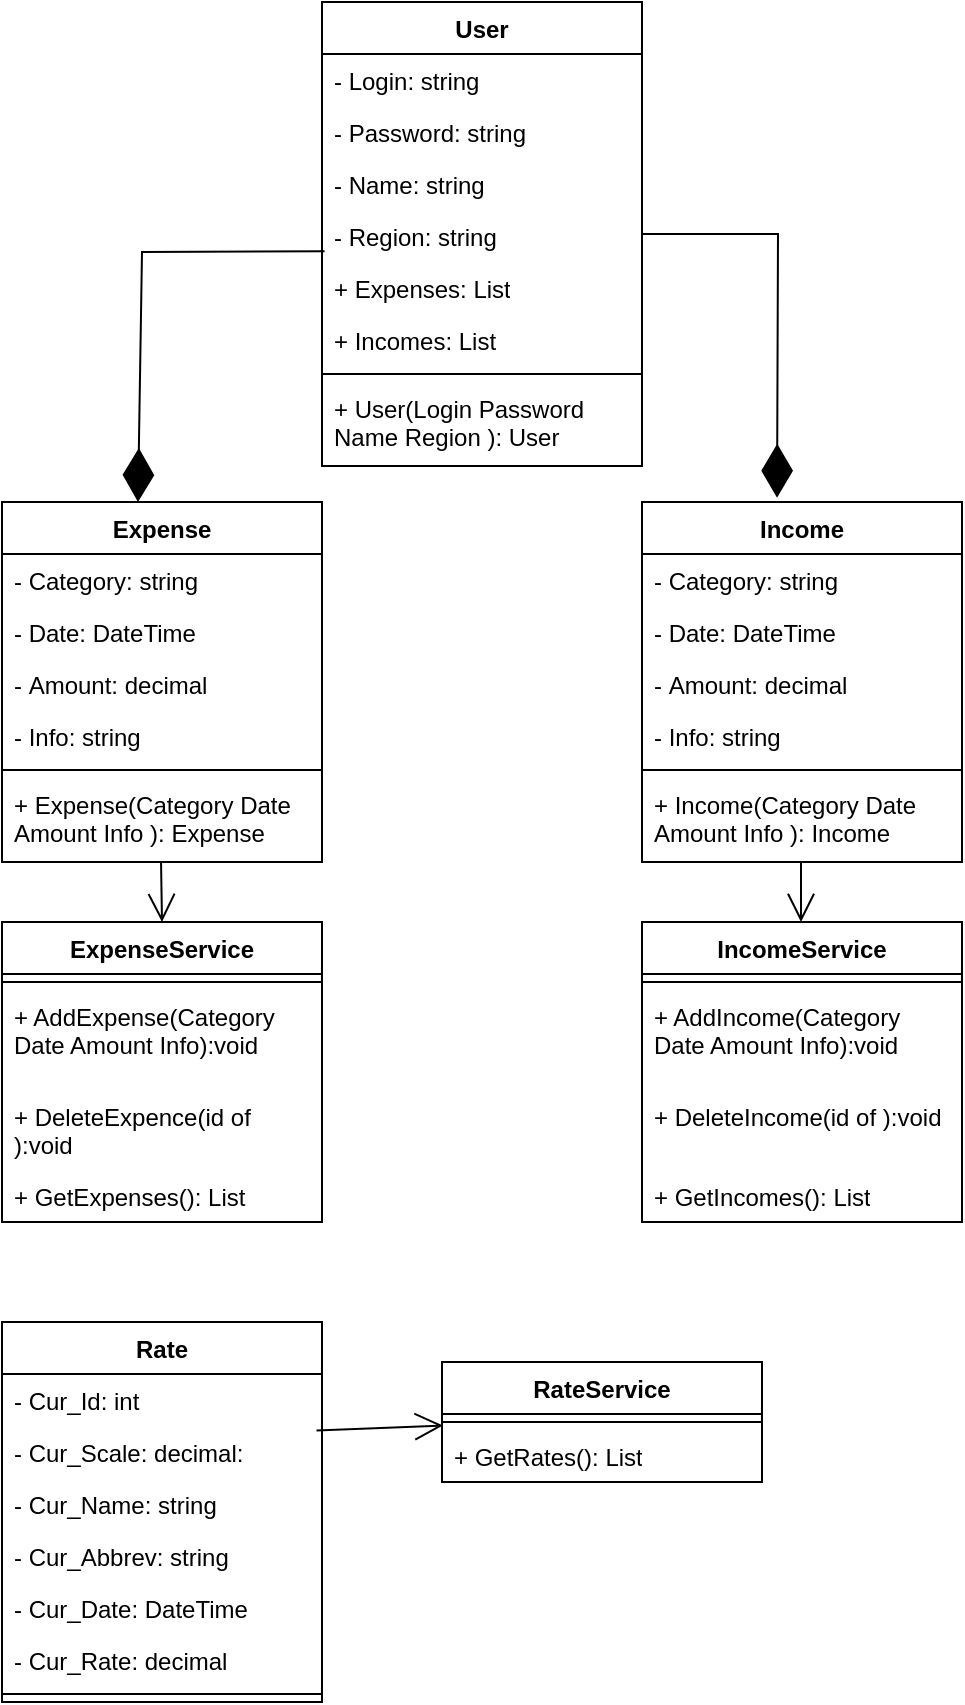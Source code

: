<mxfile version="23.1.7" type="device">
  <diagram id="C5RBs43oDa-KdzZeNtuy" name="Page-1">
    <mxGraphModel dx="1050" dy="565" grid="1" gridSize="10" guides="1" tooltips="1" connect="1" arrows="1" fold="1" page="1" pageScale="1" pageWidth="827" pageHeight="1169" math="0" shadow="0">
      <root>
        <mxCell id="WIyWlLk6GJQsqaUBKTNV-0" />
        <mxCell id="WIyWlLk6GJQsqaUBKTNV-1" parent="WIyWlLk6GJQsqaUBKTNV-0" />
        <mxCell id="kZISuYsPmH-AkigV5T6V-1" value="User" style="swimlane;fontStyle=1;align=center;verticalAlign=top;childLayout=stackLayout;horizontal=1;startSize=26;horizontalStack=0;resizeParent=1;resizeParentMax=0;resizeLast=0;collapsible=1;marginBottom=0;whiteSpace=wrap;html=1;" parent="WIyWlLk6GJQsqaUBKTNV-1" vertex="1">
          <mxGeometry x="260" y="10" width="160" height="232" as="geometry" />
        </mxCell>
        <mxCell id="kZISuYsPmH-AkigV5T6V-2" value="- Login: string&lt;div&gt;&lt;br/&gt;&lt;/div&gt;" style="text;strokeColor=none;fillColor=none;align=left;verticalAlign=top;spacingLeft=4;spacingRight=4;overflow=hidden;rotatable=0;points=[[0,0.5],[1,0.5]];portConstraint=eastwest;whiteSpace=wrap;html=1;" parent="kZISuYsPmH-AkigV5T6V-1" vertex="1">
          <mxGeometry y="26" width="160" height="26" as="geometry" />
        </mxCell>
        <mxCell id="kZISuYsPmH-AkigV5T6V-7" value="- Password: string&lt;div&gt;&lt;br/&gt;&lt;/div&gt;" style="text;strokeColor=none;fillColor=none;align=left;verticalAlign=top;spacingLeft=4;spacingRight=4;overflow=hidden;rotatable=0;points=[[0,0.5],[1,0.5]];portConstraint=eastwest;whiteSpace=wrap;html=1;" parent="kZISuYsPmH-AkigV5T6V-1" vertex="1">
          <mxGeometry y="52" width="160" height="26" as="geometry" />
        </mxCell>
        <mxCell id="kZISuYsPmH-AkigV5T6V-6" value="-&amp;nbsp;Name: string" style="text;strokeColor=none;fillColor=none;align=left;verticalAlign=top;spacingLeft=4;spacingRight=4;overflow=hidden;rotatable=0;points=[[0,0.5],[1,0.5]];portConstraint=eastwest;whiteSpace=wrap;html=1;" parent="kZISuYsPmH-AkigV5T6V-1" vertex="1">
          <mxGeometry y="78" width="160" height="26" as="geometry" />
        </mxCell>
        <mxCell id="kZISuYsPmH-AkigV5T6V-8" value="- Region: string" style="text;strokeColor=none;fillColor=none;align=left;verticalAlign=top;spacingLeft=4;spacingRight=4;overflow=hidden;rotatable=0;points=[[0,0.5],[1,0.5]];portConstraint=eastwest;whiteSpace=wrap;html=1;" parent="kZISuYsPmH-AkigV5T6V-1" vertex="1">
          <mxGeometry y="104" width="160" height="26" as="geometry" />
        </mxCell>
        <mxCell id="kZISuYsPmH-AkigV5T6V-46" value="+ Expenses: List" style="text;strokeColor=none;fillColor=none;align=left;verticalAlign=top;spacingLeft=4;spacingRight=4;overflow=hidden;rotatable=0;points=[[0,0.5],[1,0.5]];portConstraint=eastwest;whiteSpace=wrap;html=1;" parent="kZISuYsPmH-AkigV5T6V-1" vertex="1">
          <mxGeometry y="130" width="160" height="26" as="geometry" />
        </mxCell>
        <mxCell id="kZISuYsPmH-AkigV5T6V-47" value="+ Incomes: List" style="text;strokeColor=none;fillColor=none;align=left;verticalAlign=top;spacingLeft=4;spacingRight=4;overflow=hidden;rotatable=0;points=[[0,0.5],[1,0.5]];portConstraint=eastwest;whiteSpace=wrap;html=1;" parent="kZISuYsPmH-AkigV5T6V-1" vertex="1">
          <mxGeometry y="156" width="160" height="26" as="geometry" />
        </mxCell>
        <mxCell id="kZISuYsPmH-AkigV5T6V-3" value="" style="line;strokeWidth=1;fillColor=none;align=left;verticalAlign=middle;spacingTop=-1;spacingLeft=3;spacingRight=3;rotatable=0;labelPosition=right;points=[];portConstraint=eastwest;strokeColor=inherit;" parent="kZISuYsPmH-AkigV5T6V-1" vertex="1">
          <mxGeometry y="182" width="160" height="8" as="geometry" />
        </mxCell>
        <mxCell id="kZISuYsPmH-AkigV5T6V-4" value="+ User(Login Password Name Region ): User" style="text;strokeColor=none;fillColor=none;align=left;verticalAlign=top;spacingLeft=4;spacingRight=4;overflow=hidden;rotatable=0;points=[[0,0.5],[1,0.5]];portConstraint=eastwest;whiteSpace=wrap;html=1;" parent="kZISuYsPmH-AkigV5T6V-1" vertex="1">
          <mxGeometry y="190" width="160" height="42" as="geometry" />
        </mxCell>
        <mxCell id="kZISuYsPmH-AkigV5T6V-9" value="Expense" style="swimlane;fontStyle=1;align=center;verticalAlign=top;childLayout=stackLayout;horizontal=1;startSize=26;horizontalStack=0;resizeParent=1;resizeParentMax=0;resizeLast=0;collapsible=1;marginBottom=0;whiteSpace=wrap;html=1;" parent="WIyWlLk6GJQsqaUBKTNV-1" vertex="1">
          <mxGeometry x="100" y="260" width="160" height="180" as="geometry" />
        </mxCell>
        <mxCell id="kZISuYsPmH-AkigV5T6V-10" value="-&amp;nbsp;Category: string&lt;div&gt;&lt;br&gt;&lt;/div&gt;" style="text;strokeColor=none;fillColor=none;align=left;verticalAlign=top;spacingLeft=4;spacingRight=4;overflow=hidden;rotatable=0;points=[[0,0.5],[1,0.5]];portConstraint=eastwest;whiteSpace=wrap;html=1;" parent="kZISuYsPmH-AkigV5T6V-9" vertex="1">
          <mxGeometry y="26" width="160" height="26" as="geometry" />
        </mxCell>
        <mxCell id="kZISuYsPmH-AkigV5T6V-11" value="- Date: DateTime&lt;div&gt;&lt;br&gt;&lt;/div&gt;" style="text;strokeColor=none;fillColor=none;align=left;verticalAlign=top;spacingLeft=4;spacingRight=4;overflow=hidden;rotatable=0;points=[[0,0.5],[1,0.5]];portConstraint=eastwest;whiteSpace=wrap;html=1;" parent="kZISuYsPmH-AkigV5T6V-9" vertex="1">
          <mxGeometry y="52" width="160" height="26" as="geometry" />
        </mxCell>
        <mxCell id="kZISuYsPmH-AkigV5T6V-12" value="-&amp;nbsp;Amount: decimal" style="text;strokeColor=none;fillColor=none;align=left;verticalAlign=top;spacingLeft=4;spacingRight=4;overflow=hidden;rotatable=0;points=[[0,0.5],[1,0.5]];portConstraint=eastwest;whiteSpace=wrap;html=1;" parent="kZISuYsPmH-AkigV5T6V-9" vertex="1">
          <mxGeometry y="78" width="160" height="26" as="geometry" />
        </mxCell>
        <mxCell id="kZISuYsPmH-AkigV5T6V-13" value="- Info: string" style="text;strokeColor=none;fillColor=none;align=left;verticalAlign=top;spacingLeft=4;spacingRight=4;overflow=hidden;rotatable=0;points=[[0,0.5],[1,0.5]];portConstraint=eastwest;whiteSpace=wrap;html=1;" parent="kZISuYsPmH-AkigV5T6V-9" vertex="1">
          <mxGeometry y="104" width="160" height="26" as="geometry" />
        </mxCell>
        <mxCell id="kZISuYsPmH-AkigV5T6V-14" value="" style="line;strokeWidth=1;fillColor=none;align=left;verticalAlign=middle;spacingTop=-1;spacingLeft=3;spacingRight=3;rotatable=0;labelPosition=right;points=[];portConstraint=eastwest;strokeColor=inherit;" parent="kZISuYsPmH-AkigV5T6V-9" vertex="1">
          <mxGeometry y="130" width="160" height="8" as="geometry" />
        </mxCell>
        <mxCell id="kZISuYsPmH-AkigV5T6V-15" value="+ Expense(Category Date Amount Info ): Expense" style="text;strokeColor=none;fillColor=none;align=left;verticalAlign=top;spacingLeft=4;spacingRight=4;overflow=hidden;rotatable=0;points=[[0,0.5],[1,0.5]];portConstraint=eastwest;whiteSpace=wrap;html=1;" parent="kZISuYsPmH-AkigV5T6V-9" vertex="1">
          <mxGeometry y="138" width="160" height="42" as="geometry" />
        </mxCell>
        <mxCell id="kZISuYsPmH-AkigV5T6V-16" value="Income" style="swimlane;fontStyle=1;align=center;verticalAlign=top;childLayout=stackLayout;horizontal=1;startSize=26;horizontalStack=0;resizeParent=1;resizeParentMax=0;resizeLast=0;collapsible=1;marginBottom=0;whiteSpace=wrap;html=1;" parent="WIyWlLk6GJQsqaUBKTNV-1" vertex="1">
          <mxGeometry x="420" y="260" width="160" height="180" as="geometry" />
        </mxCell>
        <mxCell id="kZISuYsPmH-AkigV5T6V-17" value="-&amp;nbsp;Category: string&lt;div&gt;&lt;br&gt;&lt;/div&gt;" style="text;strokeColor=none;fillColor=none;align=left;verticalAlign=top;spacingLeft=4;spacingRight=4;overflow=hidden;rotatable=0;points=[[0,0.5],[1,0.5]];portConstraint=eastwest;whiteSpace=wrap;html=1;" parent="kZISuYsPmH-AkigV5T6V-16" vertex="1">
          <mxGeometry y="26" width="160" height="26" as="geometry" />
        </mxCell>
        <mxCell id="kZISuYsPmH-AkigV5T6V-18" value="- Date: DateTime&lt;div&gt;&lt;br&gt;&lt;/div&gt;" style="text;strokeColor=none;fillColor=none;align=left;verticalAlign=top;spacingLeft=4;spacingRight=4;overflow=hidden;rotatable=0;points=[[0,0.5],[1,0.5]];portConstraint=eastwest;whiteSpace=wrap;html=1;" parent="kZISuYsPmH-AkigV5T6V-16" vertex="1">
          <mxGeometry y="52" width="160" height="26" as="geometry" />
        </mxCell>
        <mxCell id="kZISuYsPmH-AkigV5T6V-19" value="-&amp;nbsp;Amount: decimal" style="text;strokeColor=none;fillColor=none;align=left;verticalAlign=top;spacingLeft=4;spacingRight=4;overflow=hidden;rotatable=0;points=[[0,0.5],[1,0.5]];portConstraint=eastwest;whiteSpace=wrap;html=1;" parent="kZISuYsPmH-AkigV5T6V-16" vertex="1">
          <mxGeometry y="78" width="160" height="26" as="geometry" />
        </mxCell>
        <mxCell id="kZISuYsPmH-AkigV5T6V-20" value="- Info: string" style="text;strokeColor=none;fillColor=none;align=left;verticalAlign=top;spacingLeft=4;spacingRight=4;overflow=hidden;rotatable=0;points=[[0,0.5],[1,0.5]];portConstraint=eastwest;whiteSpace=wrap;html=1;" parent="kZISuYsPmH-AkigV5T6V-16" vertex="1">
          <mxGeometry y="104" width="160" height="26" as="geometry" />
        </mxCell>
        <mxCell id="kZISuYsPmH-AkigV5T6V-21" value="" style="line;strokeWidth=1;fillColor=none;align=left;verticalAlign=middle;spacingTop=-1;spacingLeft=3;spacingRight=3;rotatable=0;labelPosition=right;points=[];portConstraint=eastwest;strokeColor=inherit;" parent="kZISuYsPmH-AkigV5T6V-16" vertex="1">
          <mxGeometry y="130" width="160" height="8" as="geometry" />
        </mxCell>
        <mxCell id="kZISuYsPmH-AkigV5T6V-22" value="+ Income(Category Date Amount Info ): Income" style="text;strokeColor=none;fillColor=none;align=left;verticalAlign=top;spacingLeft=4;spacingRight=4;overflow=hidden;rotatable=0;points=[[0,0.5],[1,0.5]];portConstraint=eastwest;whiteSpace=wrap;html=1;" parent="kZISuYsPmH-AkigV5T6V-16" vertex="1">
          <mxGeometry y="138" width="160" height="42" as="geometry" />
        </mxCell>
        <mxCell id="kZISuYsPmH-AkigV5T6V-23" value="ExpenseService" style="swimlane;fontStyle=1;align=center;verticalAlign=top;childLayout=stackLayout;horizontal=1;startSize=26;horizontalStack=0;resizeParent=1;resizeParentMax=0;resizeLast=0;collapsible=1;marginBottom=0;whiteSpace=wrap;html=1;" parent="WIyWlLk6GJQsqaUBKTNV-1" vertex="1">
          <mxGeometry x="100" y="470" width="160" height="150" as="geometry" />
        </mxCell>
        <mxCell id="kZISuYsPmH-AkigV5T6V-28" value="" style="line;strokeWidth=1;fillColor=none;align=left;verticalAlign=middle;spacingTop=-1;spacingLeft=3;spacingRight=3;rotatable=0;labelPosition=right;points=[];portConstraint=eastwest;strokeColor=inherit;" parent="kZISuYsPmH-AkigV5T6V-23" vertex="1">
          <mxGeometry y="26" width="160" height="8" as="geometry" />
        </mxCell>
        <mxCell id="kZISuYsPmH-AkigV5T6V-29" value="+ AddExpense(Category Date Amount Info):void" style="text;strokeColor=none;fillColor=none;align=left;verticalAlign=top;spacingLeft=4;spacingRight=4;overflow=hidden;rotatable=0;points=[[0,0.5],[1,0.5]];portConstraint=eastwest;whiteSpace=wrap;html=1;" parent="kZISuYsPmH-AkigV5T6V-23" vertex="1">
          <mxGeometry y="34" width="160" height="50" as="geometry" />
        </mxCell>
        <mxCell id="kZISuYsPmH-AkigV5T6V-38" value="+ DeleteExpence(id of ):void" style="text;strokeColor=none;fillColor=none;align=left;verticalAlign=top;spacingLeft=4;spacingRight=4;overflow=hidden;rotatable=0;points=[[0,0.5],[1,0.5]];portConstraint=eastwest;whiteSpace=wrap;html=1;" parent="kZISuYsPmH-AkigV5T6V-23" vertex="1">
          <mxGeometry y="84" width="160" height="40" as="geometry" />
        </mxCell>
        <mxCell id="kZISuYsPmH-AkigV5T6V-39" value="+ GetExpenses(): List" style="text;strokeColor=none;fillColor=none;align=left;verticalAlign=top;spacingLeft=4;spacingRight=4;overflow=hidden;rotatable=0;points=[[0,0.5],[1,0.5]];portConstraint=eastwest;whiteSpace=wrap;html=1;" parent="kZISuYsPmH-AkigV5T6V-23" vertex="1">
          <mxGeometry y="124" width="160" height="26" as="geometry" />
        </mxCell>
        <mxCell id="kZISuYsPmH-AkigV5T6V-40" value="IncomeService" style="swimlane;fontStyle=1;align=center;verticalAlign=top;childLayout=stackLayout;horizontal=1;startSize=26;horizontalStack=0;resizeParent=1;resizeParentMax=0;resizeLast=0;collapsible=1;marginBottom=0;whiteSpace=wrap;html=1;" parent="WIyWlLk6GJQsqaUBKTNV-1" vertex="1">
          <mxGeometry x="420" y="470" width="160" height="150" as="geometry" />
        </mxCell>
        <mxCell id="kZISuYsPmH-AkigV5T6V-42" value="" style="line;strokeWidth=1;fillColor=none;align=left;verticalAlign=middle;spacingTop=-1;spacingLeft=3;spacingRight=3;rotatable=0;labelPosition=right;points=[];portConstraint=eastwest;strokeColor=inherit;" parent="kZISuYsPmH-AkigV5T6V-40" vertex="1">
          <mxGeometry y="26" width="160" height="8" as="geometry" />
        </mxCell>
        <mxCell id="kZISuYsPmH-AkigV5T6V-43" value="+ AddIncome(Category Date Amount Info):void" style="text;strokeColor=none;fillColor=none;align=left;verticalAlign=top;spacingLeft=4;spacingRight=4;overflow=hidden;rotatable=0;points=[[0,0.5],[1,0.5]];portConstraint=eastwest;whiteSpace=wrap;html=1;" parent="kZISuYsPmH-AkigV5T6V-40" vertex="1">
          <mxGeometry y="34" width="160" height="50" as="geometry" />
        </mxCell>
        <mxCell id="kZISuYsPmH-AkigV5T6V-44" value="+ DeleteIncome(id of ):void" style="text;strokeColor=none;fillColor=none;align=left;verticalAlign=top;spacingLeft=4;spacingRight=4;overflow=hidden;rotatable=0;points=[[0,0.5],[1,0.5]];portConstraint=eastwest;whiteSpace=wrap;html=1;" parent="kZISuYsPmH-AkigV5T6V-40" vertex="1">
          <mxGeometry y="84" width="160" height="40" as="geometry" />
        </mxCell>
        <mxCell id="kZISuYsPmH-AkigV5T6V-45" value="+ GetIncomes(): List" style="text;strokeColor=none;fillColor=none;align=left;verticalAlign=top;spacingLeft=4;spacingRight=4;overflow=hidden;rotatable=0;points=[[0,0.5],[1,0.5]];portConstraint=eastwest;whiteSpace=wrap;html=1;" parent="kZISuYsPmH-AkigV5T6V-40" vertex="1">
          <mxGeometry y="124" width="160" height="26" as="geometry" />
        </mxCell>
        <mxCell id="kZISuYsPmH-AkigV5T6V-52" value="Rate" style="swimlane;fontStyle=1;align=center;verticalAlign=top;childLayout=stackLayout;horizontal=1;startSize=26;horizontalStack=0;resizeParent=1;resizeParentMax=0;resizeLast=0;collapsible=1;marginBottom=0;whiteSpace=wrap;html=1;" parent="WIyWlLk6GJQsqaUBKTNV-1" vertex="1">
          <mxGeometry x="100" y="670" width="160" height="190" as="geometry" />
        </mxCell>
        <mxCell id="kZISuYsPmH-AkigV5T6V-53" value="- Cur_Id: int" style="text;strokeColor=none;fillColor=none;align=left;verticalAlign=top;spacingLeft=4;spacingRight=4;overflow=hidden;rotatable=0;points=[[0,0.5],[1,0.5]];portConstraint=eastwest;whiteSpace=wrap;html=1;" parent="kZISuYsPmH-AkigV5T6V-52" vertex="1">
          <mxGeometry y="26" width="160" height="26" as="geometry" />
        </mxCell>
        <mxCell id="kZISuYsPmH-AkigV5T6V-57" value="- Cur_Scale: decimal:&amp;nbsp;" style="text;strokeColor=none;fillColor=none;align=left;verticalAlign=top;spacingLeft=4;spacingRight=4;overflow=hidden;rotatable=0;points=[[0,0.5],[1,0.5]];portConstraint=eastwest;whiteSpace=wrap;html=1;" parent="kZISuYsPmH-AkigV5T6V-52" vertex="1">
          <mxGeometry y="52" width="160" height="26" as="geometry" />
        </mxCell>
        <mxCell id="kZISuYsPmH-AkigV5T6V-58" value="- Cur_Name: string" style="text;strokeColor=none;fillColor=none;align=left;verticalAlign=top;spacingLeft=4;spacingRight=4;overflow=hidden;rotatable=0;points=[[0,0.5],[1,0.5]];portConstraint=eastwest;whiteSpace=wrap;html=1;" parent="kZISuYsPmH-AkigV5T6V-52" vertex="1">
          <mxGeometry y="78" width="160" height="26" as="geometry" />
        </mxCell>
        <mxCell id="kZISuYsPmH-AkigV5T6V-56" value="- Cur_Abbrev: string" style="text;strokeColor=none;fillColor=none;align=left;verticalAlign=top;spacingLeft=4;spacingRight=4;overflow=hidden;rotatable=0;points=[[0,0.5],[1,0.5]];portConstraint=eastwest;whiteSpace=wrap;html=1;" parent="kZISuYsPmH-AkigV5T6V-52" vertex="1">
          <mxGeometry y="104" width="160" height="26" as="geometry" />
        </mxCell>
        <mxCell id="kZISuYsPmH-AkigV5T6V-59" value="- Cur_Date: DateTime" style="text;strokeColor=none;fillColor=none;align=left;verticalAlign=top;spacingLeft=4;spacingRight=4;overflow=hidden;rotatable=0;points=[[0,0.5],[1,0.5]];portConstraint=eastwest;whiteSpace=wrap;html=1;" parent="kZISuYsPmH-AkigV5T6V-52" vertex="1">
          <mxGeometry y="130" width="160" height="26" as="geometry" />
        </mxCell>
        <mxCell id="kZISuYsPmH-AkigV5T6V-60" value="- Cur_Rate: decimal" style="text;strokeColor=none;fillColor=none;align=left;verticalAlign=top;spacingLeft=4;spacingRight=4;overflow=hidden;rotatable=0;points=[[0,0.5],[1,0.5]];portConstraint=eastwest;whiteSpace=wrap;html=1;" parent="kZISuYsPmH-AkigV5T6V-52" vertex="1">
          <mxGeometry y="156" width="160" height="26" as="geometry" />
        </mxCell>
        <mxCell id="kZISuYsPmH-AkigV5T6V-54" value="" style="line;strokeWidth=1;fillColor=none;align=left;verticalAlign=middle;spacingTop=-1;spacingLeft=3;spacingRight=3;rotatable=0;labelPosition=right;points=[];portConstraint=eastwest;strokeColor=inherit;" parent="kZISuYsPmH-AkigV5T6V-52" vertex="1">
          <mxGeometry y="182" width="160" height="8" as="geometry" />
        </mxCell>
        <mxCell id="kZISuYsPmH-AkigV5T6V-61" value="RateService" style="swimlane;fontStyle=1;align=center;verticalAlign=top;childLayout=stackLayout;horizontal=1;startSize=26;horizontalStack=0;resizeParent=1;resizeParentMax=0;resizeLast=0;collapsible=1;marginBottom=0;whiteSpace=wrap;html=1;" parent="WIyWlLk6GJQsqaUBKTNV-1" vertex="1">
          <mxGeometry x="320" y="690" width="160" height="60" as="geometry" />
        </mxCell>
        <mxCell id="kZISuYsPmH-AkigV5T6V-68" value="" style="line;strokeWidth=1;fillColor=none;align=left;verticalAlign=middle;spacingTop=-1;spacingLeft=3;spacingRight=3;rotatable=0;labelPosition=right;points=[];portConstraint=eastwest;strokeColor=inherit;" parent="kZISuYsPmH-AkigV5T6V-61" vertex="1">
          <mxGeometry y="26" width="160" height="8" as="geometry" />
        </mxCell>
        <mxCell id="kZISuYsPmH-AkigV5T6V-69" value="+ GetRates(): List" style="text;strokeColor=none;fillColor=none;align=left;verticalAlign=top;spacingLeft=4;spacingRight=4;overflow=hidden;rotatable=0;points=[[0,0.5],[1,0.5]];portConstraint=eastwest;whiteSpace=wrap;html=1;" parent="kZISuYsPmH-AkigV5T6V-61" vertex="1">
          <mxGeometry y="34" width="160" height="26" as="geometry" />
        </mxCell>
        <mxCell id="Sc4SY3-k_I7Iymv0BB0T-1" value="" style="endArrow=diamondThin;endFill=1;endSize=24;html=1;rounded=0;entryX=0.422;entryY=-0.012;entryDx=0;entryDy=0;entryPerimeter=0;" edge="1" parent="WIyWlLk6GJQsqaUBKTNV-1" source="kZISuYsPmH-AkigV5T6V-1" target="kZISuYsPmH-AkigV5T6V-16">
          <mxGeometry width="160" relative="1" as="geometry">
            <mxPoint x="470" y="140" as="sourcePoint" />
            <mxPoint x="470" y="250" as="targetPoint" />
            <Array as="points">
              <mxPoint x="488" y="126" />
            </Array>
          </mxGeometry>
        </mxCell>
        <mxCell id="Sc4SY3-k_I7Iymv0BB0T-2" value="" style="endArrow=diamondThin;endFill=1;endSize=24;html=1;rounded=0;entryX=0.422;entryY=-0.012;entryDx=0;entryDy=0;entryPerimeter=0;exitX=0.008;exitY=0.792;exitDx=0;exitDy=0;exitPerimeter=0;" edge="1" parent="WIyWlLk6GJQsqaUBKTNV-1" source="kZISuYsPmH-AkigV5T6V-8">
          <mxGeometry width="160" relative="1" as="geometry">
            <mxPoint x="100" y="128" as="sourcePoint" />
            <mxPoint x="168" y="260" as="targetPoint" />
            <Array as="points">
              <mxPoint x="170" y="135" />
            </Array>
          </mxGeometry>
        </mxCell>
        <mxCell id="Sc4SY3-k_I7Iymv0BB0T-3" value="" style="endArrow=open;endFill=1;endSize=12;html=1;rounded=0;exitX=0.497;exitY=1.005;exitDx=0;exitDy=0;exitPerimeter=0;entryX=0.5;entryY=0;entryDx=0;entryDy=0;" edge="1" parent="WIyWlLk6GJQsqaUBKTNV-1" source="kZISuYsPmH-AkigV5T6V-15" target="kZISuYsPmH-AkigV5T6V-23">
          <mxGeometry width="160" relative="1" as="geometry">
            <mxPoint x="310" y="540" as="sourcePoint" />
            <mxPoint x="470" y="540" as="targetPoint" />
          </mxGeometry>
        </mxCell>
        <mxCell id="Sc4SY3-k_I7Iymv0BB0T-4" value="" style="endArrow=open;endFill=1;endSize=12;html=1;rounded=0;exitX=0.497;exitY=1.005;exitDx=0;exitDy=0;exitPerimeter=0;entryX=0.5;entryY=0;entryDx=0;entryDy=0;" edge="1" parent="WIyWlLk6GJQsqaUBKTNV-1">
          <mxGeometry width="160" relative="1" as="geometry">
            <mxPoint x="499.5" y="440" as="sourcePoint" />
            <mxPoint x="499.5" y="470" as="targetPoint" />
          </mxGeometry>
        </mxCell>
        <mxCell id="Sc4SY3-k_I7Iymv0BB0T-5" value="" style="endArrow=open;endFill=1;endSize=12;html=1;rounded=0;exitX=0.983;exitY=1.085;exitDx=0;exitDy=0;exitPerimeter=0;entryX=0.003;entryY=0.725;entryDx=0;entryDy=0;entryPerimeter=0;" edge="1" parent="WIyWlLk6GJQsqaUBKTNV-1" source="kZISuYsPmH-AkigV5T6V-53" target="kZISuYsPmH-AkigV5T6V-68">
          <mxGeometry width="160" relative="1" as="geometry">
            <mxPoint x="310" y="540" as="sourcePoint" />
            <mxPoint x="470" y="540" as="targetPoint" />
          </mxGeometry>
        </mxCell>
      </root>
    </mxGraphModel>
  </diagram>
</mxfile>
